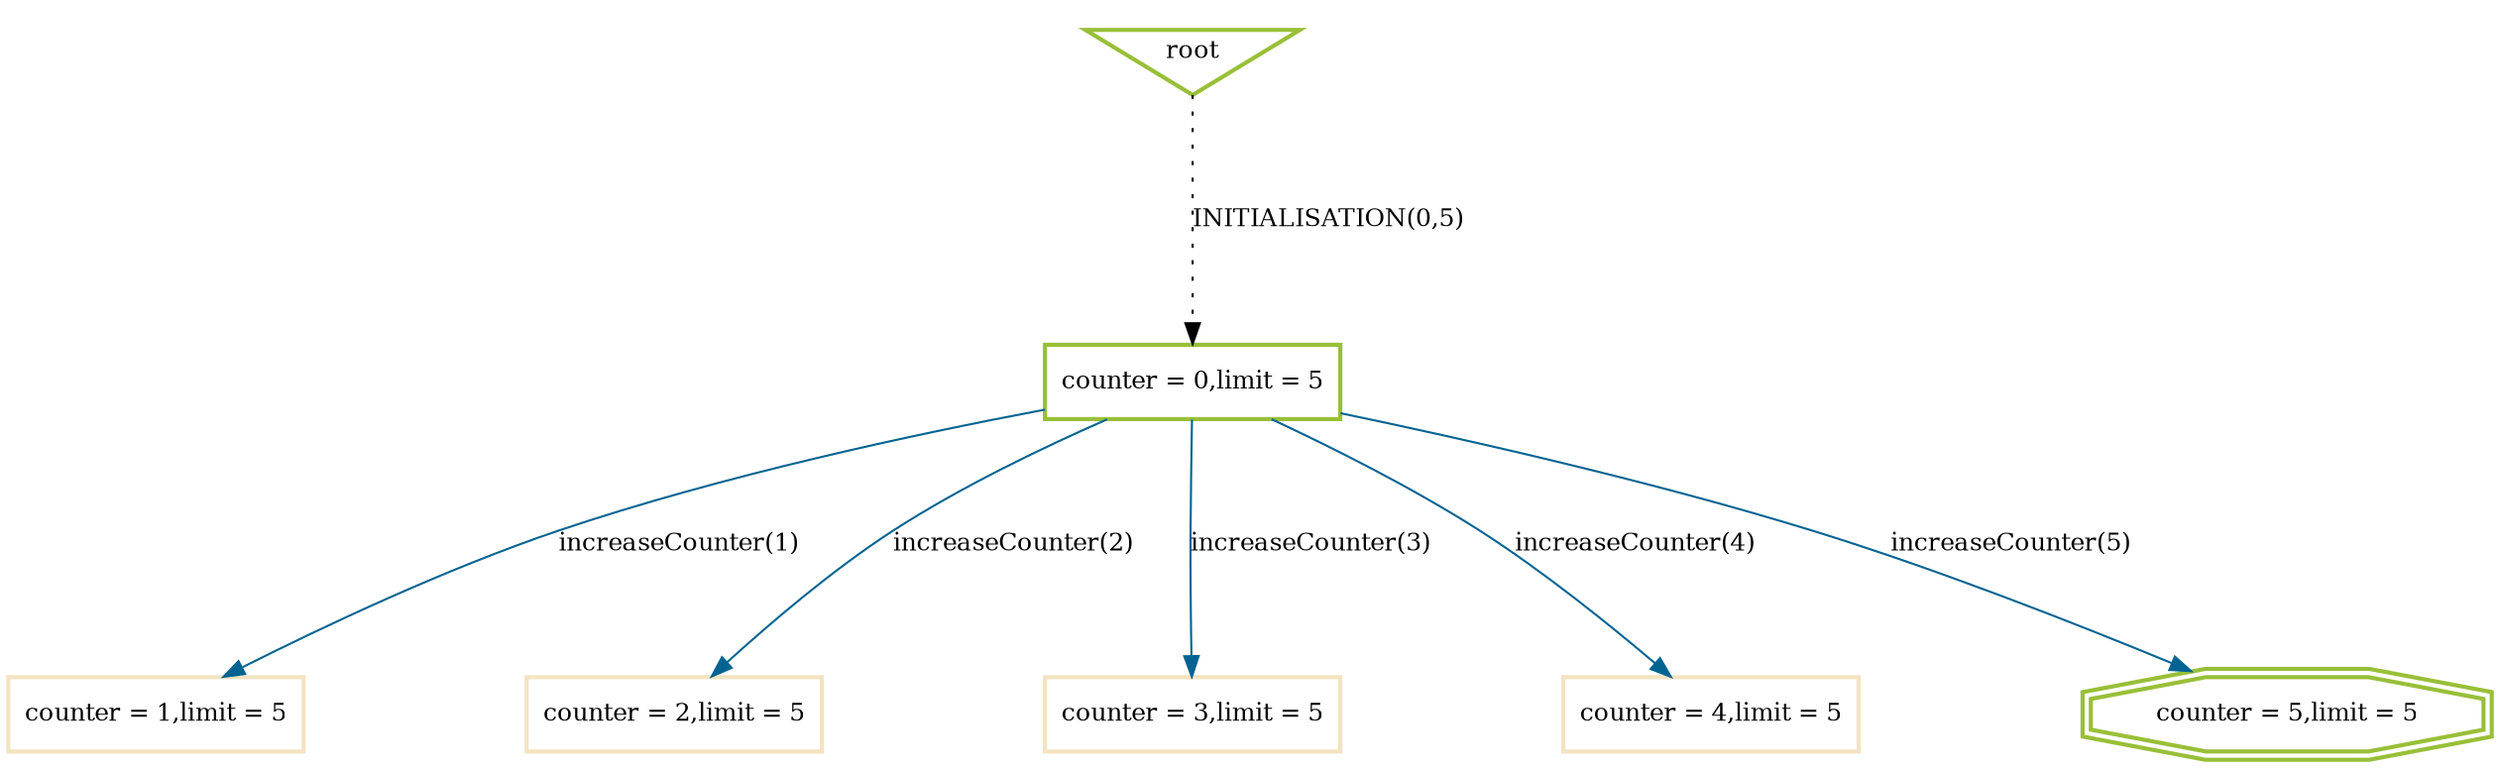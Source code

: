 digraph visited_states {
graph [nodesep=1.5, ranksep=1.5];
root [shape=invtriangle, color="#99BF38", fontsize=12, penwidth=2, label="root"];

root -> 0 [style = dotted, color = black, label="INITIALISATION(0,5)", fontsize=12];

0 [shape=box, color="#99BF38", fontsize=12, penwidth=2, label="counter = 0,limit = 5"];

0 -> 1 [color = "#006391", label="increaseCounter(1)", fontsize=12];
0 -> 2 [color = "#006391", label="increaseCounter(2)", fontsize=12];
0 -> 3 [color = "#006391", label="increaseCounter(3)", fontsize=12];
0 -> 4 [color = "#006391", label="increaseCounter(4)", fontsize=12];
0 -> 5 [color = "#006391", label="increaseCounter(5)", fontsize=12];

1 [shape=box, color="#F4E3C1", fontsize=12, penwidth=2, label="counter = 1,limit = 5"];


2 [shape=box, color="#F4E3C1", fontsize=12, penwidth=2, label="counter = 2,limit = 5"];


3 [shape=box, color="#F4E3C1", fontsize=12, penwidth=2, label="counter = 3,limit = 5"];


4 [shape=box, color="#F4E3C1", fontsize=12, penwidth=2, label="counter = 4,limit = 5"];


5 [shape=doubleoctagon, color="#99BF38", fontsize=12, penwidth=2, label="counter = 5,limit = 5"];


}
